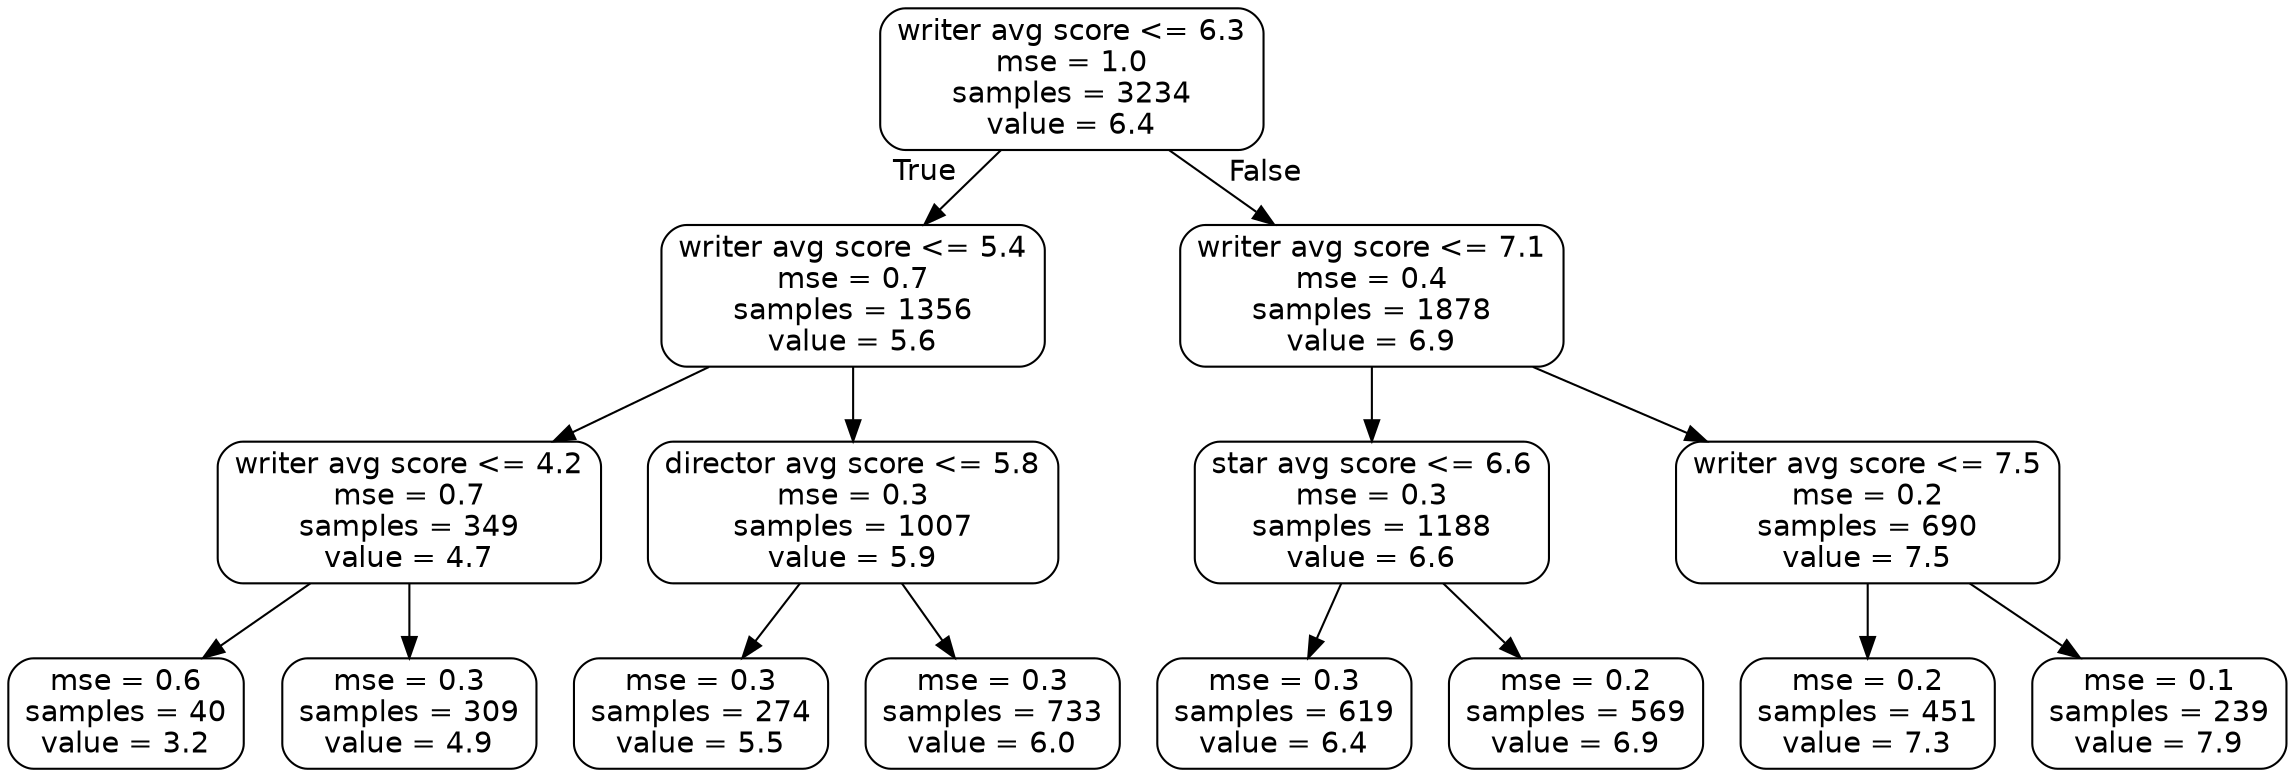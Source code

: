digraph Tree {
node [shape=box, style="rounded", color="black", fontname=helvetica] ;
edge [fontname=helvetica] ;
0 [label="writer avg score <= 6.3\nmse = 1.0\nsamples = 3234\nvalue = 6.4"] ;
1 [label="writer avg score <= 5.4\nmse = 0.7\nsamples = 1356\nvalue = 5.6"] ;
0 -> 1 [labeldistance=2.5, labelangle=45, headlabel="True"] ;
2 [label="writer avg score <= 4.2\nmse = 0.7\nsamples = 349\nvalue = 4.7"] ;
1 -> 2 ;
3 [label="mse = 0.6\nsamples = 40\nvalue = 3.2"] ;
2 -> 3 ;
4 [label="mse = 0.3\nsamples = 309\nvalue = 4.9"] ;
2 -> 4 ;
5 [label="director avg score <= 5.8\nmse = 0.3\nsamples = 1007\nvalue = 5.9"] ;
1 -> 5 ;
6 [label="mse = 0.3\nsamples = 274\nvalue = 5.5"] ;
5 -> 6 ;
7 [label="mse = 0.3\nsamples = 733\nvalue = 6.0"] ;
5 -> 7 ;
8 [label="writer avg score <= 7.1\nmse = 0.4\nsamples = 1878\nvalue = 6.9"] ;
0 -> 8 [labeldistance=2.5, labelangle=-45, headlabel="False"] ;
9 [label="star avg score <= 6.6\nmse = 0.3\nsamples = 1188\nvalue = 6.6"] ;
8 -> 9 ;
10 [label="mse = 0.3\nsamples = 619\nvalue = 6.4"] ;
9 -> 10 ;
11 [label="mse = 0.2\nsamples = 569\nvalue = 6.9"] ;
9 -> 11 ;
12 [label="writer avg score <= 7.5\nmse = 0.2\nsamples = 690\nvalue = 7.5"] ;
8 -> 12 ;
13 [label="mse = 0.2\nsamples = 451\nvalue = 7.3"] ;
12 -> 13 ;
14 [label="mse = 0.1\nsamples = 239\nvalue = 7.9"] ;
12 -> 14 ;
}